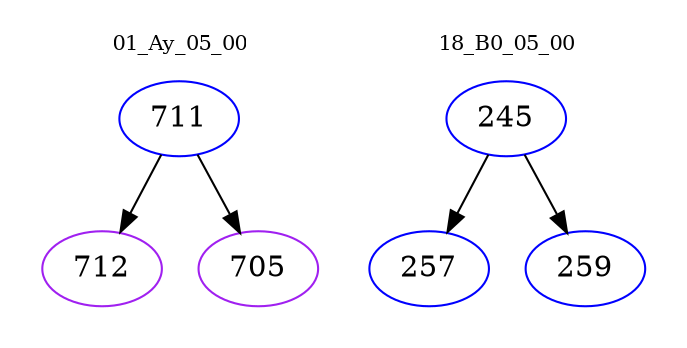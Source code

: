 digraph{
subgraph cluster_0 {
color = white
label = "01_Ay_05_00";
fontsize=10;
T0_711 [label="711", color="blue"]
T0_711 -> T0_712 [color="black"]
T0_712 [label="712", color="purple"]
T0_711 -> T0_705 [color="black"]
T0_705 [label="705", color="purple"]
}
subgraph cluster_1 {
color = white
label = "18_B0_05_00";
fontsize=10;
T1_245 [label="245", color="blue"]
T1_245 -> T1_257 [color="black"]
T1_257 [label="257", color="blue"]
T1_245 -> T1_259 [color="black"]
T1_259 [label="259", color="blue"]
}
}
